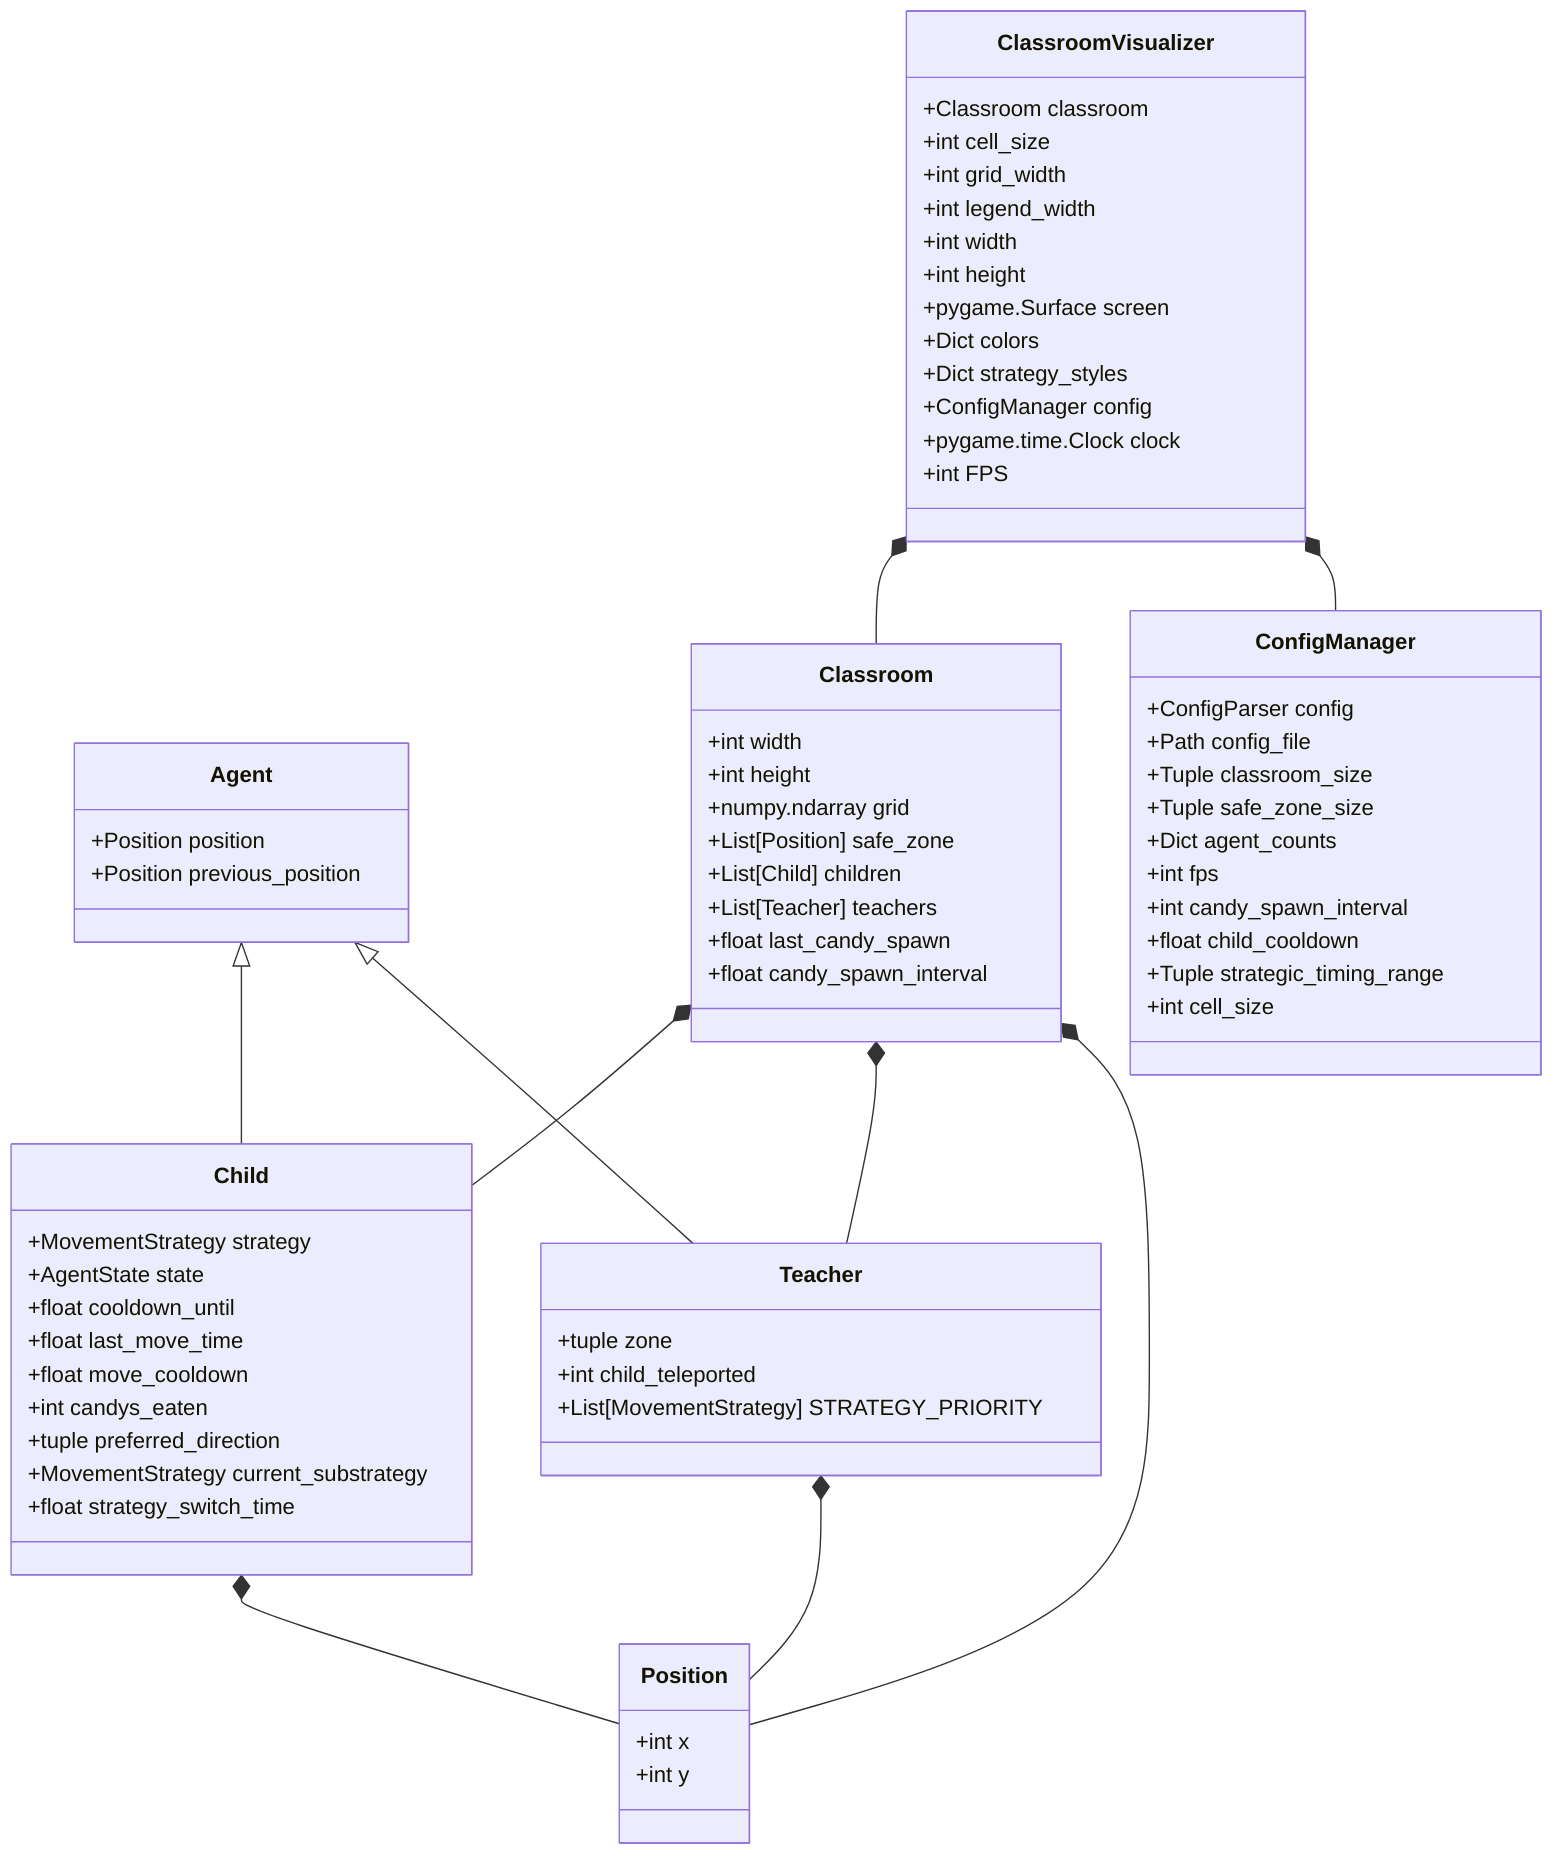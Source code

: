 classDiagram
    class Agent {
        +Position position
        +Position previous_position
    }

    class Child {
        +MovementStrategy strategy
        +AgentState state
        +float cooldown_until
        +float last_move_time
        +float move_cooldown
        +int candys_eaten
        +tuple preferred_direction
        +MovementStrategy current_substrategy
        +float strategy_switch_time
    }

    class Teacher {
        +tuple zone
        +int child_teleported
        +List[MovementStrategy] STRATEGY_PRIORITY
    }

    class Classroom {
        +int width
        +int height
        +numpy.ndarray grid
        +List[Position] safe_zone
        +List[Child] children
        +List[Teacher] teachers
        +float last_candy_spawn
        +float candy_spawn_interval
    }

    class ConfigManager {
        +ConfigParser config
        +Path config_file
        +Tuple classroom_size
        +Tuple safe_zone_size
        +Dict agent_counts
        +int fps
        +int candy_spawn_interval
        +float child_cooldown
        +Tuple strategic_timing_range
        +int cell_size
    }

    class ClassroomVisualizer {
        +Classroom classroom
        +int cell_size
        +int grid_width
        +int legend_width
        +int width
        +int height
        +pygame.Surface screen
        +Dict colors
        +Dict strategy_styles
        +ConfigManager config
        +pygame.time.Clock clock
        +int FPS
    }

    class Position {
        +int x
        +int y
    }

    Agent <|-- Child
    Agent <|-- Teacher
    Classroom *-- Child
    Classroom *-- Teacher
    Classroom *-- Position
    ClassroomVisualizer *-- Classroom
    ClassroomVisualizer *-- ConfigManager
    Child *-- Position
    Teacher *-- Position